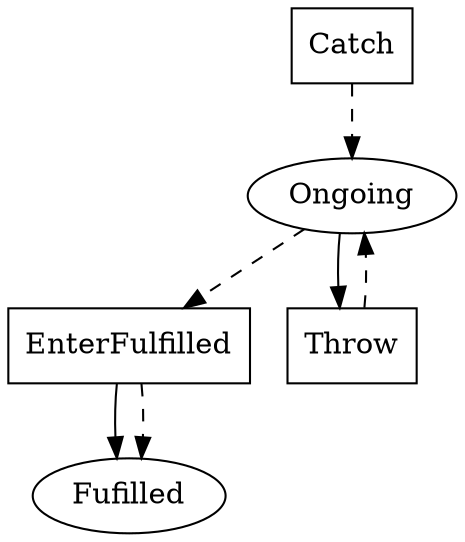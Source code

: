 // THIS IS A GENERATED FILE. DO NOT EDIT.

digraph Collatz {    
    Fulfilled[label=Fufilled];
    Ongoing[label=Ongoing]
    
    EnterFulfilled[label=EnterFufilled,shape=box]; 
    Throw[label=Throw,shape=box];
	Catch[label=Catch,shape=box];
	EnterFulfilled[label=EnterFulfilled,shape=box]    
    
    EnterFulfilled -> Fulfilled;
    
    Ongoing -> Throw;
	Ongoing -> EnterFulfilled [style=dashed]
    
    Throw -> Ongoing [style=dashed];
	Catch -> Ongoing [style=dashed];
	EnterFulfilled -> Fulfilled [style=dashed];
	        
}